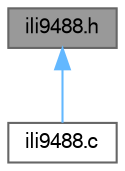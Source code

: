 digraph "ili9488.h"
{
 // LATEX_PDF_SIZE
  bgcolor="transparent";
  edge [fontname=FreeSans,fontsize=10,labelfontname=FreeSans,labelfontsize=10];
  node [fontname=FreeSans,fontsize=10,shape=box,height=0.2,width=0.4];
  Node1 [label="ili9488.h",height=0.2,width=0.4,color="gray40", fillcolor="grey60", style="filled", fontcolor="black",tooltip="API driver for ILI9488 TFT display component."];
  Node1 -> Node2 [dir="back",color="steelblue1",style="solid"];
  Node2 [label="ili9488.c",height=0.2,width=0.4,color="grey40", fillcolor="white", style="filled",URL="$ili9488_8c.html",tooltip="API driver for ILI9488 TFT display component."];
}
